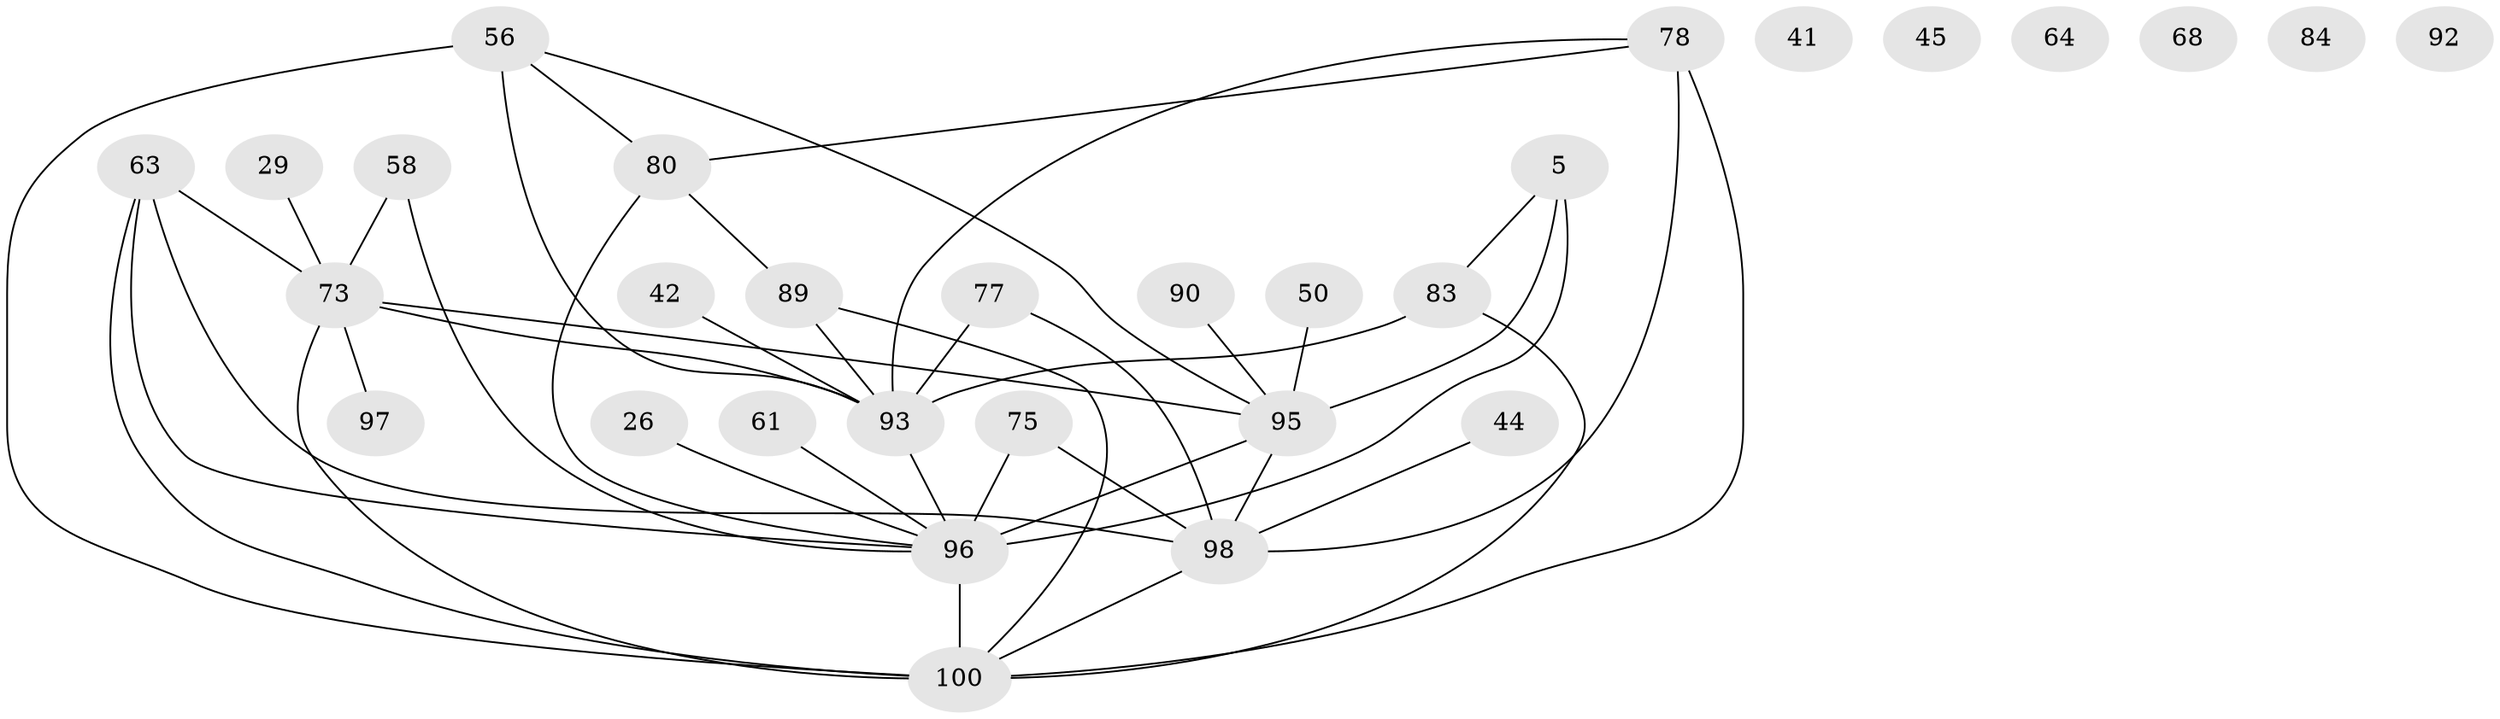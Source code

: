 // original degree distribution, {3: 0.18, 4: 0.18, 1: 0.15, 5: 0.14, 6: 0.04, 2: 0.24, 7: 0.01, 0: 0.06}
// Generated by graph-tools (version 1.1) at 2025/43/03/04/25 21:43:49]
// undirected, 30 vertices, 43 edges
graph export_dot {
graph [start="1"]
  node [color=gray90,style=filled];
  5;
  26;
  29 [super="+25"];
  41;
  42;
  44;
  45;
  50;
  56 [super="+6"];
  58;
  61;
  63 [super="+22"];
  64;
  68;
  73 [super="+30+52+66+51"];
  75;
  77;
  78 [super="+71"];
  80 [super="+79+57"];
  83;
  84;
  89 [super="+23"];
  90;
  92;
  93 [super="+53+32+81"];
  95 [super="+82+46+40"];
  96 [super="+1+9+43+8+31+76"];
  97 [super="+86+87"];
  98 [super="+13+15+28+91"];
  100 [super="+94+99"];
  5 -- 83;
  5 -- 96 [weight=3];
  5 -- 95 [weight=2];
  26 -- 96;
  29 -- 73;
  42 -- 93;
  44 -- 98;
  50 -- 95;
  56 -- 93 [weight=2];
  56 -- 80;
  56 -- 100;
  56 -- 95;
  58 -- 96;
  58 -- 73;
  61 -- 96;
  63 -- 96 [weight=2];
  63 -- 98 [weight=2];
  63 -- 73 [weight=2];
  63 -- 100;
  73 -- 93 [weight=4];
  73 -- 95 [weight=2];
  73 -- 97;
  73 -- 100 [weight=2];
  75 -- 98;
  75 -- 96;
  77 -- 98;
  77 -- 93;
  78 -- 80;
  78 -- 100 [weight=2];
  78 -- 98;
  78 -- 93;
  80 -- 89;
  80 -- 96;
  83 -- 100 [weight=2];
  83 -- 93;
  89 -- 100 [weight=3];
  89 -- 93;
  90 -- 95;
  93 -- 96 [weight=5];
  95 -- 96 [weight=2];
  95 -- 98 [weight=3];
  96 -- 100 [weight=8];
  98 -- 100 [weight=2];
}
